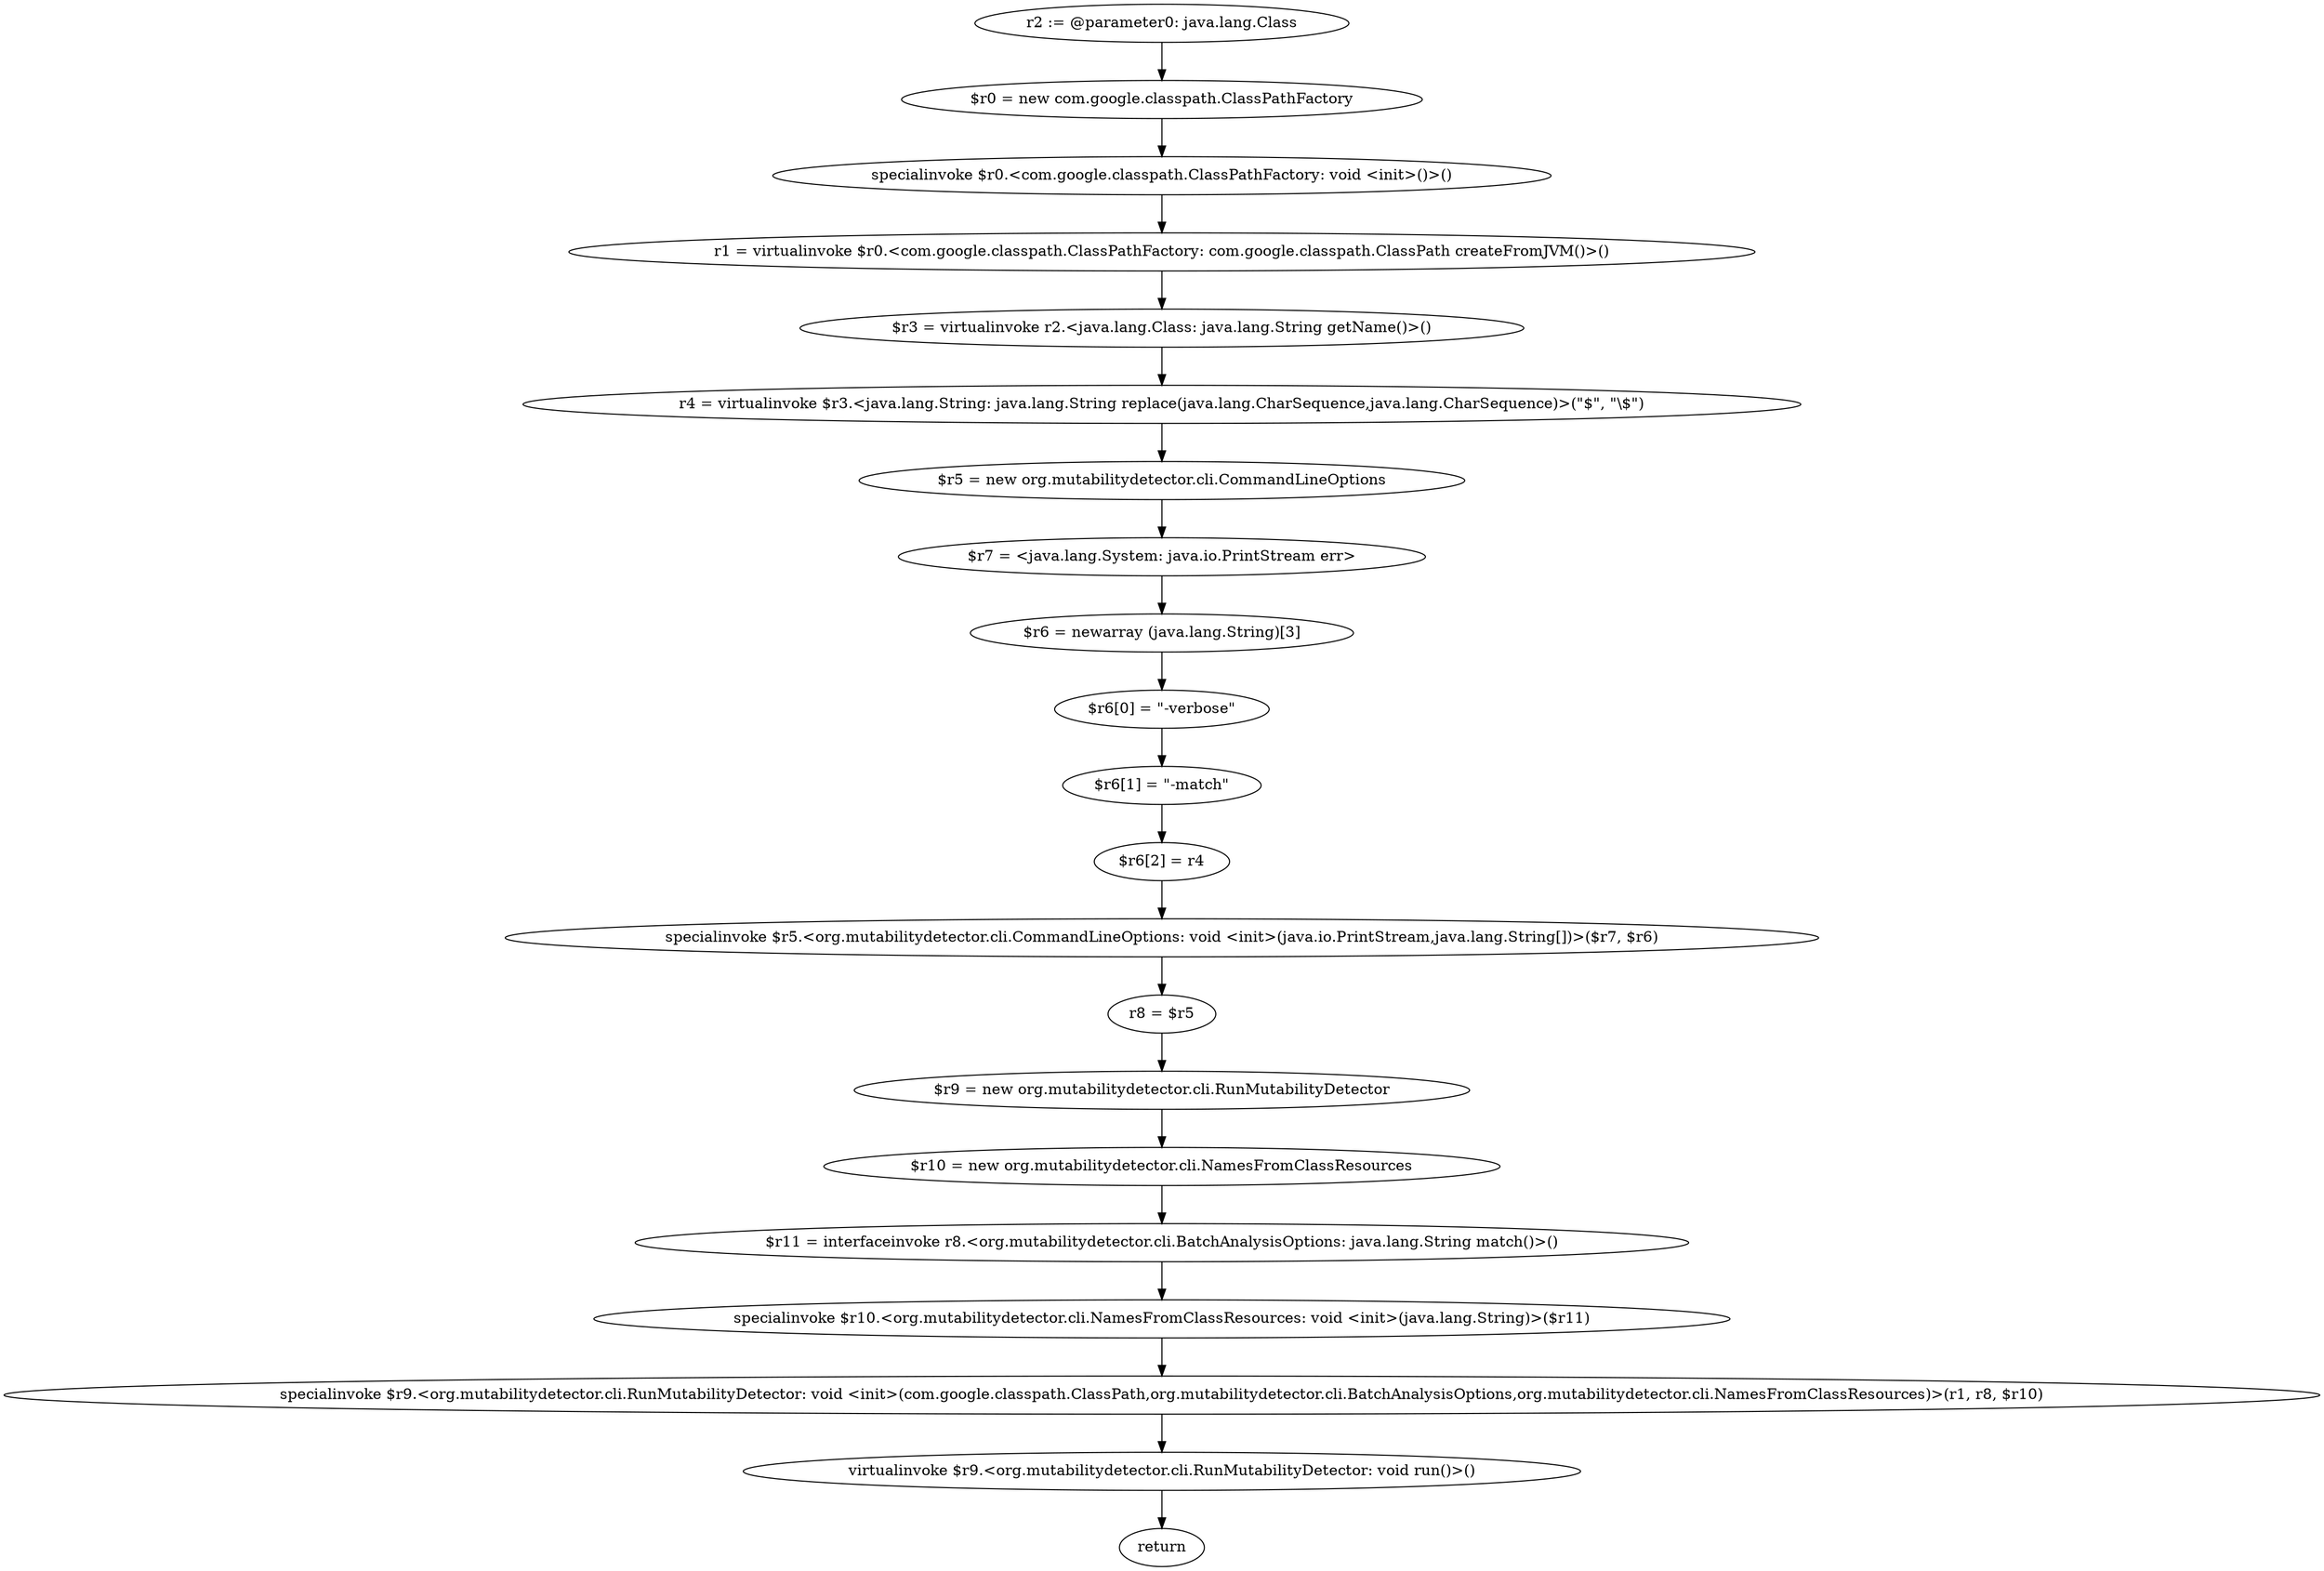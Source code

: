 digraph "unitGraph" {
    "r2 := @parameter0: java.lang.Class"
    "$r0 = new com.google.classpath.ClassPathFactory"
    "specialinvoke $r0.<com.google.classpath.ClassPathFactory: void <init>()>()"
    "r1 = virtualinvoke $r0.<com.google.classpath.ClassPathFactory: com.google.classpath.ClassPath createFromJVM()>()"
    "$r3 = virtualinvoke r2.<java.lang.Class: java.lang.String getName()>()"
    "r4 = virtualinvoke $r3.<java.lang.String: java.lang.String replace(java.lang.CharSequence,java.lang.CharSequence)>(\"$\", \"\\$\")"
    "$r5 = new org.mutabilitydetector.cli.CommandLineOptions"
    "$r7 = <java.lang.System: java.io.PrintStream err>"
    "$r6 = newarray (java.lang.String)[3]"
    "$r6[0] = \"-verbose\""
    "$r6[1] = \"-match\""
    "$r6[2] = r4"
    "specialinvoke $r5.<org.mutabilitydetector.cli.CommandLineOptions: void <init>(java.io.PrintStream,java.lang.String[])>($r7, $r6)"
    "r8 = $r5"
    "$r9 = new org.mutabilitydetector.cli.RunMutabilityDetector"
    "$r10 = new org.mutabilitydetector.cli.NamesFromClassResources"
    "$r11 = interfaceinvoke r8.<org.mutabilitydetector.cli.BatchAnalysisOptions: java.lang.String match()>()"
    "specialinvoke $r10.<org.mutabilitydetector.cli.NamesFromClassResources: void <init>(java.lang.String)>($r11)"
    "specialinvoke $r9.<org.mutabilitydetector.cli.RunMutabilityDetector: void <init>(com.google.classpath.ClassPath,org.mutabilitydetector.cli.BatchAnalysisOptions,org.mutabilitydetector.cli.NamesFromClassResources)>(r1, r8, $r10)"
    "virtualinvoke $r9.<org.mutabilitydetector.cli.RunMutabilityDetector: void run()>()"
    "return"
    "r2 := @parameter0: java.lang.Class"->"$r0 = new com.google.classpath.ClassPathFactory";
    "$r0 = new com.google.classpath.ClassPathFactory"->"specialinvoke $r0.<com.google.classpath.ClassPathFactory: void <init>()>()";
    "specialinvoke $r0.<com.google.classpath.ClassPathFactory: void <init>()>()"->"r1 = virtualinvoke $r0.<com.google.classpath.ClassPathFactory: com.google.classpath.ClassPath createFromJVM()>()";
    "r1 = virtualinvoke $r0.<com.google.classpath.ClassPathFactory: com.google.classpath.ClassPath createFromJVM()>()"->"$r3 = virtualinvoke r2.<java.lang.Class: java.lang.String getName()>()";
    "$r3 = virtualinvoke r2.<java.lang.Class: java.lang.String getName()>()"->"r4 = virtualinvoke $r3.<java.lang.String: java.lang.String replace(java.lang.CharSequence,java.lang.CharSequence)>(\"$\", \"\\$\")";
    "r4 = virtualinvoke $r3.<java.lang.String: java.lang.String replace(java.lang.CharSequence,java.lang.CharSequence)>(\"$\", \"\\$\")"->"$r5 = new org.mutabilitydetector.cli.CommandLineOptions";
    "$r5 = new org.mutabilitydetector.cli.CommandLineOptions"->"$r7 = <java.lang.System: java.io.PrintStream err>";
    "$r7 = <java.lang.System: java.io.PrintStream err>"->"$r6 = newarray (java.lang.String)[3]";
    "$r6 = newarray (java.lang.String)[3]"->"$r6[0] = \"-verbose\"";
    "$r6[0] = \"-verbose\""->"$r6[1] = \"-match\"";
    "$r6[1] = \"-match\""->"$r6[2] = r4";
    "$r6[2] = r4"->"specialinvoke $r5.<org.mutabilitydetector.cli.CommandLineOptions: void <init>(java.io.PrintStream,java.lang.String[])>($r7, $r6)";
    "specialinvoke $r5.<org.mutabilitydetector.cli.CommandLineOptions: void <init>(java.io.PrintStream,java.lang.String[])>($r7, $r6)"->"r8 = $r5";
    "r8 = $r5"->"$r9 = new org.mutabilitydetector.cli.RunMutabilityDetector";
    "$r9 = new org.mutabilitydetector.cli.RunMutabilityDetector"->"$r10 = new org.mutabilitydetector.cli.NamesFromClassResources";
    "$r10 = new org.mutabilitydetector.cli.NamesFromClassResources"->"$r11 = interfaceinvoke r8.<org.mutabilitydetector.cli.BatchAnalysisOptions: java.lang.String match()>()";
    "$r11 = interfaceinvoke r8.<org.mutabilitydetector.cli.BatchAnalysisOptions: java.lang.String match()>()"->"specialinvoke $r10.<org.mutabilitydetector.cli.NamesFromClassResources: void <init>(java.lang.String)>($r11)";
    "specialinvoke $r10.<org.mutabilitydetector.cli.NamesFromClassResources: void <init>(java.lang.String)>($r11)"->"specialinvoke $r9.<org.mutabilitydetector.cli.RunMutabilityDetector: void <init>(com.google.classpath.ClassPath,org.mutabilitydetector.cli.BatchAnalysisOptions,org.mutabilitydetector.cli.NamesFromClassResources)>(r1, r8, $r10)";
    "specialinvoke $r9.<org.mutabilitydetector.cli.RunMutabilityDetector: void <init>(com.google.classpath.ClassPath,org.mutabilitydetector.cli.BatchAnalysisOptions,org.mutabilitydetector.cli.NamesFromClassResources)>(r1, r8, $r10)"->"virtualinvoke $r9.<org.mutabilitydetector.cli.RunMutabilityDetector: void run()>()";
    "virtualinvoke $r9.<org.mutabilitydetector.cli.RunMutabilityDetector: void run()>()"->"return";
}
